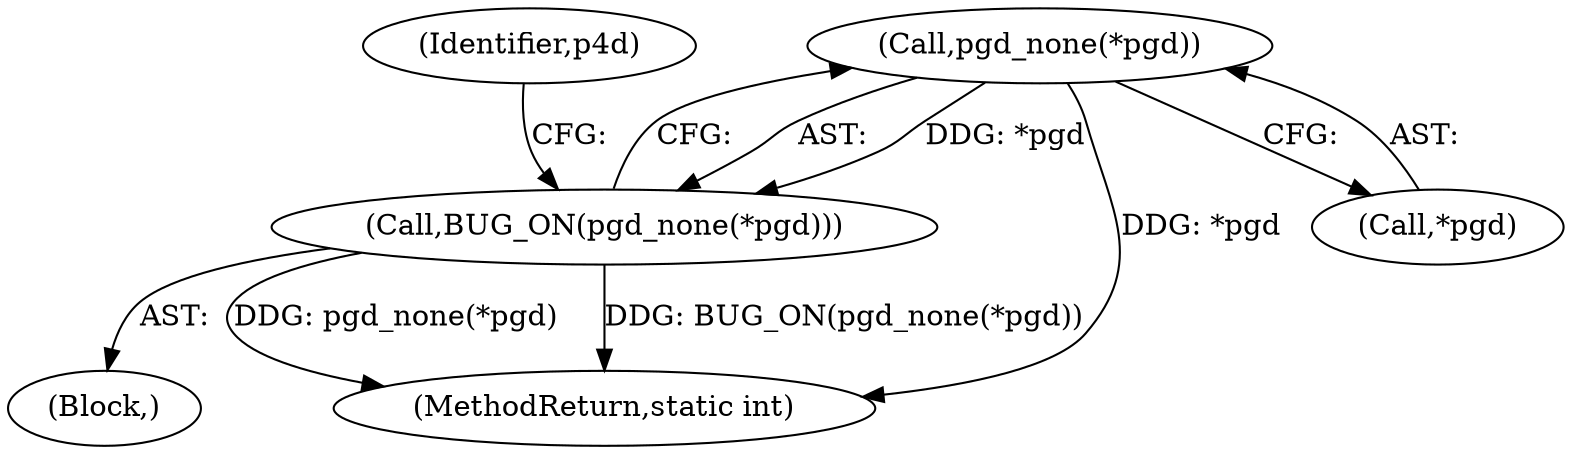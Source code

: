 digraph "0_linux_6b3a707736301c2128ca85ce85fb13f60b5e350a_6@pointer" {
"1000141" [label="(Call,pgd_none(*pgd))"];
"1000140" [label="(Call,BUG_ON(pgd_none(*pgd)))"];
"1000108" [label="(Block,)"];
"1000140" [label="(Call,BUG_ON(pgd_none(*pgd)))"];
"1000141" [label="(Call,pgd_none(*pgd))"];
"1000142" [label="(Call,*pgd)"];
"1000145" [label="(Identifier,p4d)"];
"1000255" [label="(MethodReturn,static int)"];
"1000141" -> "1000140"  [label="AST: "];
"1000141" -> "1000142"  [label="CFG: "];
"1000142" -> "1000141"  [label="AST: "];
"1000140" -> "1000141"  [label="CFG: "];
"1000141" -> "1000255"  [label="DDG: *pgd"];
"1000141" -> "1000140"  [label="DDG: *pgd"];
"1000140" -> "1000108"  [label="AST: "];
"1000145" -> "1000140"  [label="CFG: "];
"1000140" -> "1000255"  [label="DDG: pgd_none(*pgd)"];
"1000140" -> "1000255"  [label="DDG: BUG_ON(pgd_none(*pgd))"];
}
